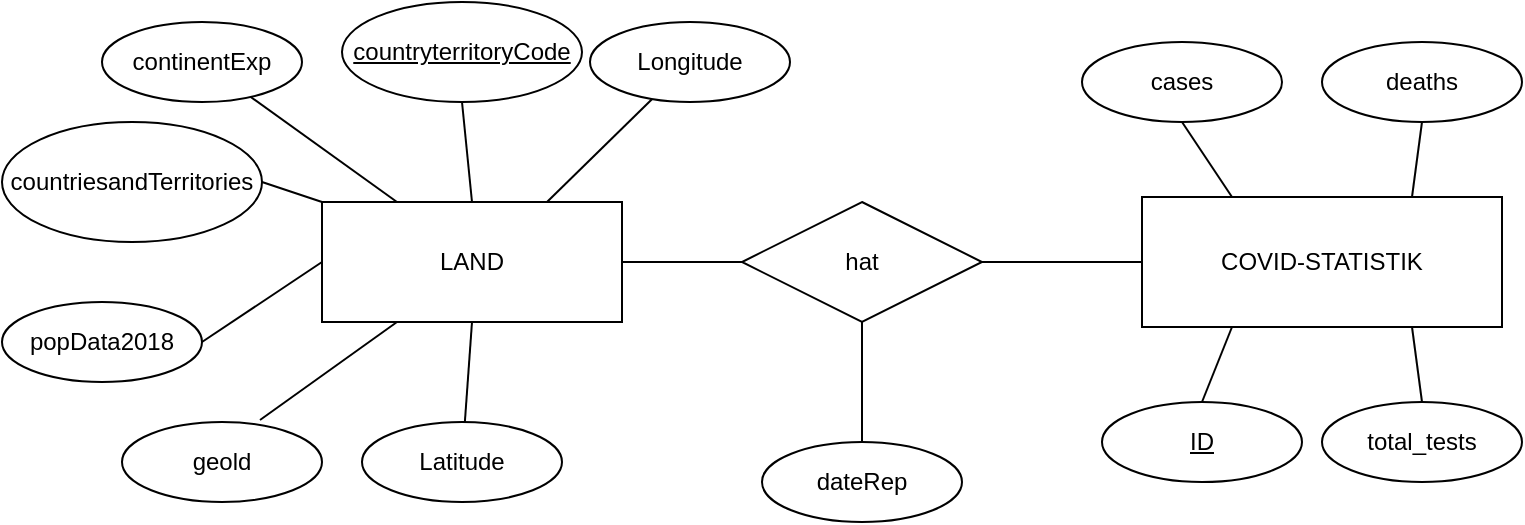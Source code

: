 <mxfile version="13.4.8" type="github">
  <diagram id="-tMu2Br_x9W8dtqS7oAV" name="Page-1">
    <mxGraphModel dx="1261" dy="1040" grid="1" gridSize="10" guides="1" tooltips="1" connect="1" arrows="1" fold="1" page="1" pageScale="1" pageWidth="827" pageHeight="1169" math="0" shadow="0">
      <root>
        <mxCell id="0" />
        <mxCell id="1" parent="0" />
        <mxCell id="DhBHgeUo5JOWTiw7xwSn-1" value="LAND" style="whiteSpace=wrap;html=1;align=center;" parent="1" vertex="1">
          <mxGeometry x="180" y="370" width="150" height="60" as="geometry" />
        </mxCell>
        <mxCell id="DhBHgeUo5JOWTiw7xwSn-2" value="countryterritoryCode" style="ellipse;whiteSpace=wrap;html=1;align=center;fontStyle=4;" parent="1" vertex="1">
          <mxGeometry x="190" y="270" width="120" height="50" as="geometry" />
        </mxCell>
        <mxCell id="DhBHgeUo5JOWTiw7xwSn-3" value="popData2018" style="ellipse;whiteSpace=wrap;html=1;align=center;" parent="1" vertex="1">
          <mxGeometry x="20" y="420" width="100" height="40" as="geometry" />
        </mxCell>
        <mxCell id="DhBHgeUo5JOWTiw7xwSn-4" value="countriesandTerritories" style="ellipse;whiteSpace=wrap;html=1;align=center;" parent="1" vertex="1">
          <mxGeometry x="20" y="330" width="130" height="60" as="geometry" />
        </mxCell>
        <mxCell id="DhBHgeUo5JOWTiw7xwSn-5" value="continentExp" style="ellipse;whiteSpace=wrap;html=1;align=center;" parent="1" vertex="1">
          <mxGeometry x="70" y="280" width="100" height="40" as="geometry" />
        </mxCell>
        <mxCell id="DhBHgeUo5JOWTiw7xwSn-7" value="geold" style="ellipse;whiteSpace=wrap;html=1;align=center;" parent="1" vertex="1">
          <mxGeometry x="80" y="480" width="100" height="40" as="geometry" />
        </mxCell>
        <mxCell id="DhBHgeUo5JOWTiw7xwSn-8" value="COVID-STATISTIK" style="whiteSpace=wrap;html=1;align=center;" parent="1" vertex="1">
          <mxGeometry x="590" y="367.5" width="180" height="65" as="geometry" />
        </mxCell>
        <mxCell id="DhBHgeUo5JOWTiw7xwSn-9" value="hat" style="shape=rhombus;perimeter=rhombusPerimeter;whiteSpace=wrap;html=1;align=center;" parent="1" vertex="1">
          <mxGeometry x="390" y="370" width="120" height="60" as="geometry" />
        </mxCell>
        <mxCell id="DhBHgeUo5JOWTiw7xwSn-11" value="dateRep" style="ellipse;whiteSpace=wrap;html=1;align=center;" parent="1" vertex="1">
          <mxGeometry x="400" y="490" width="100" height="40" as="geometry" />
        </mxCell>
        <mxCell id="DhBHgeUo5JOWTiw7xwSn-12" value="total_tests" style="ellipse;whiteSpace=wrap;html=1;align=center;" parent="1" vertex="1">
          <mxGeometry x="680" y="470" width="100" height="40" as="geometry" />
        </mxCell>
        <mxCell id="DhBHgeUo5JOWTiw7xwSn-13" value="ID" style="ellipse;whiteSpace=wrap;html=1;align=center;fontStyle=4;" parent="1" vertex="1">
          <mxGeometry x="570" y="470" width="100" height="40" as="geometry" />
        </mxCell>
        <mxCell id="DhBHgeUo5JOWTiw7xwSn-14" value="deaths" style="ellipse;whiteSpace=wrap;html=1;align=center;" parent="1" vertex="1">
          <mxGeometry x="680" y="290" width="100" height="40" as="geometry" />
        </mxCell>
        <mxCell id="DhBHgeUo5JOWTiw7xwSn-15" value="cases" style="ellipse;whiteSpace=wrap;html=1;align=center;" parent="1" vertex="1">
          <mxGeometry x="560" y="290" width="100" height="40" as="geometry" />
        </mxCell>
        <mxCell id="DhBHgeUo5JOWTiw7xwSn-16" value="" style="endArrow=none;html=1;exitX=1;exitY=0.5;exitDx=0;exitDy=0;entryX=0;entryY=0.5;entryDx=0;entryDy=0;" parent="1" source="DhBHgeUo5JOWTiw7xwSn-1" target="DhBHgeUo5JOWTiw7xwSn-9" edge="1">
          <mxGeometry width="50" height="50" relative="1" as="geometry">
            <mxPoint x="390" y="550" as="sourcePoint" />
            <mxPoint x="440" y="500" as="targetPoint" />
          </mxGeometry>
        </mxCell>
        <mxCell id="DhBHgeUo5JOWTiw7xwSn-17" value="" style="endArrow=none;html=1;entryX=0;entryY=0.5;entryDx=0;entryDy=0;" parent="1" source="DhBHgeUo5JOWTiw7xwSn-9" target="DhBHgeUo5JOWTiw7xwSn-8" edge="1">
          <mxGeometry width="50" height="50" relative="1" as="geometry">
            <mxPoint x="390" y="550" as="sourcePoint" />
            <mxPoint x="440" y="500" as="targetPoint" />
          </mxGeometry>
        </mxCell>
        <mxCell id="DhBHgeUo5JOWTiw7xwSn-18" value="" style="endArrow=none;html=1;entryX=0.5;entryY=0;entryDx=0;entryDy=0;exitX=0.5;exitY=1;exitDx=0;exitDy=0;" parent="1" source="DhBHgeUo5JOWTiw7xwSn-9" target="DhBHgeUo5JOWTiw7xwSn-11" edge="1">
          <mxGeometry width="50" height="50" relative="1" as="geometry">
            <mxPoint x="390" y="550" as="sourcePoint" />
            <mxPoint x="440" y="500" as="targetPoint" />
          </mxGeometry>
        </mxCell>
        <mxCell id="DhBHgeUo5JOWTiw7xwSn-19" value="" style="endArrow=none;html=1;entryX=0.5;entryY=1;entryDx=0;entryDy=0;exitX=0.25;exitY=0;exitDx=0;exitDy=0;" parent="1" source="DhBHgeUo5JOWTiw7xwSn-8" target="DhBHgeUo5JOWTiw7xwSn-15" edge="1">
          <mxGeometry width="50" height="50" relative="1" as="geometry">
            <mxPoint x="390" y="550" as="sourcePoint" />
            <mxPoint x="440" y="500" as="targetPoint" />
          </mxGeometry>
        </mxCell>
        <mxCell id="DhBHgeUo5JOWTiw7xwSn-20" value="" style="endArrow=none;html=1;exitX=0.5;exitY=0;exitDx=0;exitDy=0;entryX=0.25;entryY=1;entryDx=0;entryDy=0;" parent="1" source="DhBHgeUo5JOWTiw7xwSn-13" target="DhBHgeUo5JOWTiw7xwSn-8" edge="1">
          <mxGeometry width="50" height="50" relative="1" as="geometry">
            <mxPoint x="390" y="550" as="sourcePoint" />
            <mxPoint x="440" y="500" as="targetPoint" />
          </mxGeometry>
        </mxCell>
        <mxCell id="DhBHgeUo5JOWTiw7xwSn-21" value="" style="endArrow=none;html=1;entryX=0.5;entryY=0;entryDx=0;entryDy=0;exitX=0.75;exitY=1;exitDx=0;exitDy=0;" parent="1" source="DhBHgeUo5JOWTiw7xwSn-8" target="DhBHgeUo5JOWTiw7xwSn-12" edge="1">
          <mxGeometry width="50" height="50" relative="1" as="geometry">
            <mxPoint x="390" y="550" as="sourcePoint" />
            <mxPoint x="440" y="500" as="targetPoint" />
          </mxGeometry>
        </mxCell>
        <mxCell id="DhBHgeUo5JOWTiw7xwSn-22" value="" style="endArrow=none;html=1;entryX=0.75;entryY=0;entryDx=0;entryDy=0;exitX=0.5;exitY=1;exitDx=0;exitDy=0;" parent="1" source="DhBHgeUo5JOWTiw7xwSn-14" target="DhBHgeUo5JOWTiw7xwSn-8" edge="1">
          <mxGeometry width="50" height="50" relative="1" as="geometry">
            <mxPoint x="390" y="550" as="sourcePoint" />
            <mxPoint x="440" y="500" as="targetPoint" />
          </mxGeometry>
        </mxCell>
        <mxCell id="DhBHgeUo5JOWTiw7xwSn-23" value="" style="endArrow=none;html=1;exitX=0.69;exitY=-0.025;exitDx=0;exitDy=0;exitPerimeter=0;entryX=0.25;entryY=1;entryDx=0;entryDy=0;" parent="1" source="DhBHgeUo5JOWTiw7xwSn-7" target="DhBHgeUo5JOWTiw7xwSn-1" edge="1">
          <mxGeometry width="50" height="50" relative="1" as="geometry">
            <mxPoint x="390" y="550" as="sourcePoint" />
            <mxPoint x="440" y="500" as="targetPoint" />
          </mxGeometry>
        </mxCell>
        <mxCell id="DhBHgeUo5JOWTiw7xwSn-24" value="" style="endArrow=none;html=1;exitX=0.5;exitY=0;exitDx=0;exitDy=0;entryX=0.5;entryY=1;entryDx=0;entryDy=0;" parent="1" source="DhBHgeUo5JOWTiw7xwSn-1" target="DhBHgeUo5JOWTiw7xwSn-2" edge="1">
          <mxGeometry width="50" height="50" relative="1" as="geometry">
            <mxPoint x="390" y="550" as="sourcePoint" />
            <mxPoint x="440" y="500" as="targetPoint" />
          </mxGeometry>
        </mxCell>
        <mxCell id="DhBHgeUo5JOWTiw7xwSn-25" value="" style="endArrow=none;html=1;exitX=0.25;exitY=0;exitDx=0;exitDy=0;" parent="1" source="DhBHgeUo5JOWTiw7xwSn-1" target="DhBHgeUo5JOWTiw7xwSn-5" edge="1">
          <mxGeometry width="50" height="50" relative="1" as="geometry">
            <mxPoint x="390" y="550" as="sourcePoint" />
            <mxPoint x="440" y="500" as="targetPoint" />
          </mxGeometry>
        </mxCell>
        <mxCell id="DhBHgeUo5JOWTiw7xwSn-26" value="" style="endArrow=none;html=1;exitX=0;exitY=0;exitDx=0;exitDy=0;entryX=1;entryY=0.5;entryDx=0;entryDy=0;" parent="1" source="DhBHgeUo5JOWTiw7xwSn-1" target="DhBHgeUo5JOWTiw7xwSn-4" edge="1">
          <mxGeometry width="50" height="50" relative="1" as="geometry">
            <mxPoint x="390" y="550" as="sourcePoint" />
            <mxPoint x="440" y="500" as="targetPoint" />
          </mxGeometry>
        </mxCell>
        <mxCell id="DhBHgeUo5JOWTiw7xwSn-27" value="" style="endArrow=none;html=1;exitX=1;exitY=0.5;exitDx=0;exitDy=0;entryX=0;entryY=0.5;entryDx=0;entryDy=0;" parent="1" source="DhBHgeUo5JOWTiw7xwSn-3" target="DhBHgeUo5JOWTiw7xwSn-1" edge="1">
          <mxGeometry width="50" height="50" relative="1" as="geometry">
            <mxPoint x="390" y="550" as="sourcePoint" />
            <mxPoint x="440" y="500" as="targetPoint" />
          </mxGeometry>
        </mxCell>
        <mxCell id="DhBHgeUo5JOWTiw7xwSn-28" value="Longitude" style="ellipse;whiteSpace=wrap;html=1;align=center;" parent="1" vertex="1">
          <mxGeometry x="314" y="280" width="100" height="40" as="geometry" />
        </mxCell>
        <mxCell id="DhBHgeUo5JOWTiw7xwSn-29" value="Latitude" style="ellipse;whiteSpace=wrap;html=1;align=center;" parent="1" vertex="1">
          <mxGeometry x="200" y="480" width="100" height="40" as="geometry" />
        </mxCell>
        <mxCell id="DhBHgeUo5JOWTiw7xwSn-31" value="" style="endArrow=none;html=1;exitX=0.5;exitY=1;exitDx=0;exitDy=0;" parent="1" source="DhBHgeUo5JOWTiw7xwSn-1" target="DhBHgeUo5JOWTiw7xwSn-29" edge="1">
          <mxGeometry width="50" height="50" relative="1" as="geometry">
            <mxPoint x="390" y="550" as="sourcePoint" />
            <mxPoint x="440" y="500" as="targetPoint" />
          </mxGeometry>
        </mxCell>
        <mxCell id="DhBHgeUo5JOWTiw7xwSn-32" value="" style="endArrow=none;html=1;exitX=0.75;exitY=0;exitDx=0;exitDy=0;" parent="1" source="DhBHgeUo5JOWTiw7xwSn-1" target="DhBHgeUo5JOWTiw7xwSn-28" edge="1">
          <mxGeometry width="50" height="50" relative="1" as="geometry">
            <mxPoint x="390" y="550" as="sourcePoint" />
            <mxPoint x="440" y="500" as="targetPoint" />
          </mxGeometry>
        </mxCell>
      </root>
    </mxGraphModel>
  </diagram>
</mxfile>
